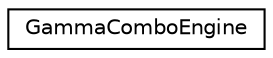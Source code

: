 digraph "Graphical Class Hierarchy"
{
  edge [fontname="Helvetica",fontsize="10",labelfontname="Helvetica",labelfontsize="10"];
  node [fontname="Helvetica",fontsize="10",shape=record];
  rankdir="LR";
  Node0 [label="GammaComboEngine",height=0.2,width=0.4,color="black", fillcolor="white", style="filled",URL="$class_gamma_combo_engine.html",tooltip="The main GammaCombo scanning engine, controlling the application. "];
}
